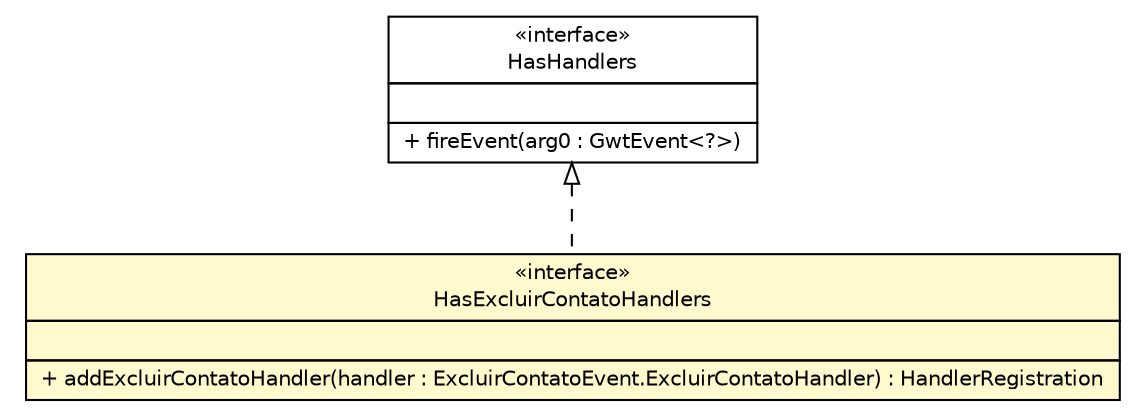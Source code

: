 #!/usr/local/bin/dot
#
# Class diagram 
# Generated by UMLGraph version 5.1 (http://www.umlgraph.org/)
#

digraph G {
	edge [fontname="Helvetica",fontsize=10,labelfontname="Helvetica",labelfontsize=10];
	node [fontname="Helvetica",fontsize=10,shape=plaintext];
	nodesep=0.25;
	ranksep=0.5;
	// br.net.meditec.client.events.ExcluirContatoEvent.HasExcluirContatoHandlers
	c2392 [label=<<table title="br.net.meditec.client.events.ExcluirContatoEvent.HasExcluirContatoHandlers" border="0" cellborder="1" cellspacing="0" cellpadding="2" port="p" bgcolor="lemonChiffon" href="./ExcluirContatoEvent.HasExcluirContatoHandlers.html">
		<tr><td><table border="0" cellspacing="0" cellpadding="1">
<tr><td align="center" balign="center"> &#171;interface&#187; </td></tr>
<tr><td align="center" balign="center"> HasExcluirContatoHandlers </td></tr>
		</table></td></tr>
		<tr><td><table border="0" cellspacing="0" cellpadding="1">
<tr><td align="left" balign="left">  </td></tr>
		</table></td></tr>
		<tr><td><table border="0" cellspacing="0" cellpadding="1">
<tr><td align="left" balign="left"> + addExcluirContatoHandler(handler : ExcluirContatoEvent.ExcluirContatoHandler) : HandlerRegistration </td></tr>
		</table></td></tr>
		</table>>, fontname="Helvetica", fontcolor="black", fontsize=10.0];
	//br.net.meditec.client.events.ExcluirContatoEvent.HasExcluirContatoHandlers implements com.google.gwt.event.shared.HasHandlers
	c2455:p -> c2392:p [dir=back,arrowtail=empty,style=dashed];
	// com.google.gwt.event.shared.HasHandlers
	c2455 [label=<<table title="com.google.gwt.event.shared.HasHandlers" border="0" cellborder="1" cellspacing="0" cellpadding="2" port="p" href="http://java.sun.com/j2se/1.4.2/docs/api/com/google/gwt/event/shared/HasHandlers.html">
		<tr><td><table border="0" cellspacing="0" cellpadding="1">
<tr><td align="center" balign="center"> &#171;interface&#187; </td></tr>
<tr><td align="center" balign="center"> HasHandlers </td></tr>
		</table></td></tr>
		<tr><td><table border="0" cellspacing="0" cellpadding="1">
<tr><td align="left" balign="left">  </td></tr>
		</table></td></tr>
		<tr><td><table border="0" cellspacing="0" cellpadding="1">
<tr><td align="left" balign="left"> + fireEvent(arg0 : GwtEvent&lt;?&gt;) </td></tr>
		</table></td></tr>
		</table>>, fontname="Helvetica", fontcolor="black", fontsize=10.0];
}

